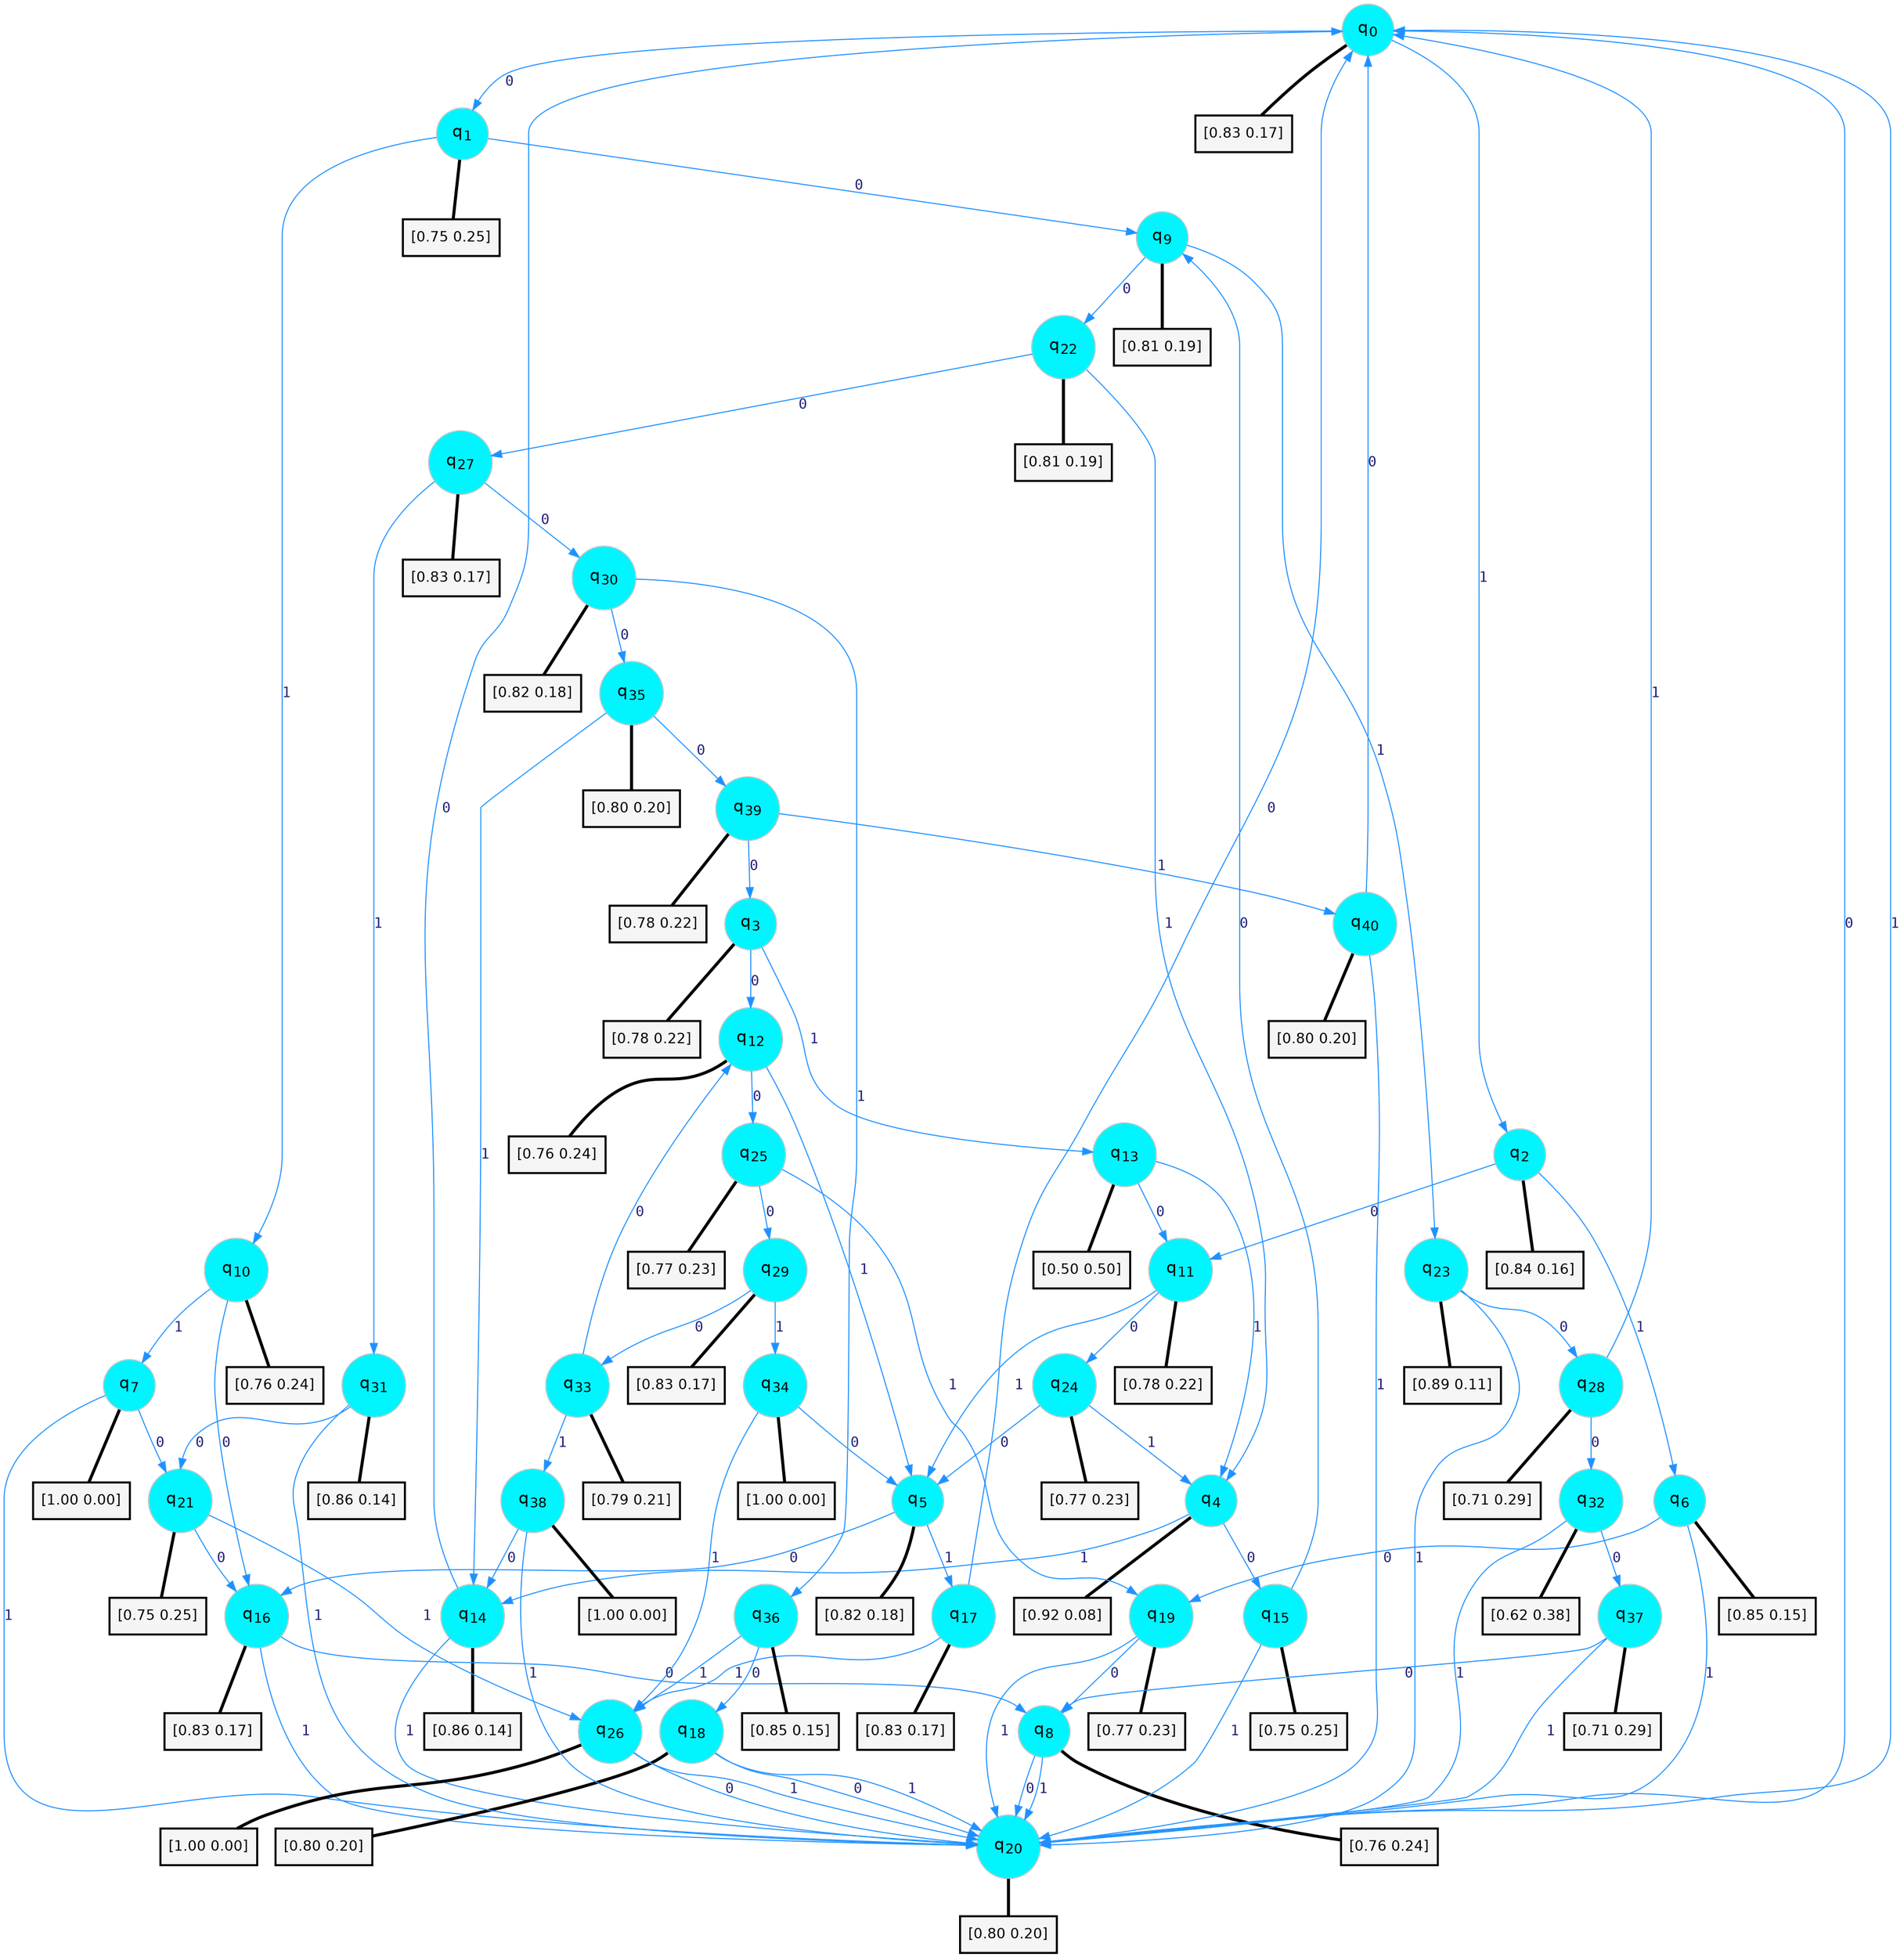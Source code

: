 digraph G {
graph [
bgcolor=transparent, dpi=300, rankdir=TD, size="40,25"];
node [
color=gray, fillcolor=turquoise1, fontcolor=black, fontname=Helvetica, fontsize=16, fontweight=bold, shape=circle, style=filled];
edge [
arrowsize=1, color=dodgerblue1, fontcolor=midnightblue, fontname=courier, fontweight=bold, penwidth=1, style=solid, weight=20];
0[label=<q<SUB>0</SUB>>];
1[label=<q<SUB>1</SUB>>];
2[label=<q<SUB>2</SUB>>];
3[label=<q<SUB>3</SUB>>];
4[label=<q<SUB>4</SUB>>];
5[label=<q<SUB>5</SUB>>];
6[label=<q<SUB>6</SUB>>];
7[label=<q<SUB>7</SUB>>];
8[label=<q<SUB>8</SUB>>];
9[label=<q<SUB>9</SUB>>];
10[label=<q<SUB>10</SUB>>];
11[label=<q<SUB>11</SUB>>];
12[label=<q<SUB>12</SUB>>];
13[label=<q<SUB>13</SUB>>];
14[label=<q<SUB>14</SUB>>];
15[label=<q<SUB>15</SUB>>];
16[label=<q<SUB>16</SUB>>];
17[label=<q<SUB>17</SUB>>];
18[label=<q<SUB>18</SUB>>];
19[label=<q<SUB>19</SUB>>];
20[label=<q<SUB>20</SUB>>];
21[label=<q<SUB>21</SUB>>];
22[label=<q<SUB>22</SUB>>];
23[label=<q<SUB>23</SUB>>];
24[label=<q<SUB>24</SUB>>];
25[label=<q<SUB>25</SUB>>];
26[label=<q<SUB>26</SUB>>];
27[label=<q<SUB>27</SUB>>];
28[label=<q<SUB>28</SUB>>];
29[label=<q<SUB>29</SUB>>];
30[label=<q<SUB>30</SUB>>];
31[label=<q<SUB>31</SUB>>];
32[label=<q<SUB>32</SUB>>];
33[label=<q<SUB>33</SUB>>];
34[label=<q<SUB>34</SUB>>];
35[label=<q<SUB>35</SUB>>];
36[label=<q<SUB>36</SUB>>];
37[label=<q<SUB>37</SUB>>];
38[label=<q<SUB>38</SUB>>];
39[label=<q<SUB>39</SUB>>];
40[label=<q<SUB>40</SUB>>];
41[label="[0.83 0.17]", shape=box,fontcolor=black, fontname=Helvetica, fontsize=14, penwidth=2, fillcolor=whitesmoke,color=black];
42[label="[0.75 0.25]", shape=box,fontcolor=black, fontname=Helvetica, fontsize=14, penwidth=2, fillcolor=whitesmoke,color=black];
43[label="[0.84 0.16]", shape=box,fontcolor=black, fontname=Helvetica, fontsize=14, penwidth=2, fillcolor=whitesmoke,color=black];
44[label="[0.78 0.22]", shape=box,fontcolor=black, fontname=Helvetica, fontsize=14, penwidth=2, fillcolor=whitesmoke,color=black];
45[label="[0.92 0.08]", shape=box,fontcolor=black, fontname=Helvetica, fontsize=14, penwidth=2, fillcolor=whitesmoke,color=black];
46[label="[0.82 0.18]", shape=box,fontcolor=black, fontname=Helvetica, fontsize=14, penwidth=2, fillcolor=whitesmoke,color=black];
47[label="[0.85 0.15]", shape=box,fontcolor=black, fontname=Helvetica, fontsize=14, penwidth=2, fillcolor=whitesmoke,color=black];
48[label="[1.00 0.00]", shape=box,fontcolor=black, fontname=Helvetica, fontsize=14, penwidth=2, fillcolor=whitesmoke,color=black];
49[label="[0.76 0.24]", shape=box,fontcolor=black, fontname=Helvetica, fontsize=14, penwidth=2, fillcolor=whitesmoke,color=black];
50[label="[0.81 0.19]", shape=box,fontcolor=black, fontname=Helvetica, fontsize=14, penwidth=2, fillcolor=whitesmoke,color=black];
51[label="[0.76 0.24]", shape=box,fontcolor=black, fontname=Helvetica, fontsize=14, penwidth=2, fillcolor=whitesmoke,color=black];
52[label="[0.78 0.22]", shape=box,fontcolor=black, fontname=Helvetica, fontsize=14, penwidth=2, fillcolor=whitesmoke,color=black];
53[label="[0.76 0.24]", shape=box,fontcolor=black, fontname=Helvetica, fontsize=14, penwidth=2, fillcolor=whitesmoke,color=black];
54[label="[0.50 0.50]", shape=box,fontcolor=black, fontname=Helvetica, fontsize=14, penwidth=2, fillcolor=whitesmoke,color=black];
55[label="[0.86 0.14]", shape=box,fontcolor=black, fontname=Helvetica, fontsize=14, penwidth=2, fillcolor=whitesmoke,color=black];
56[label="[0.75 0.25]", shape=box,fontcolor=black, fontname=Helvetica, fontsize=14, penwidth=2, fillcolor=whitesmoke,color=black];
57[label="[0.83 0.17]", shape=box,fontcolor=black, fontname=Helvetica, fontsize=14, penwidth=2, fillcolor=whitesmoke,color=black];
58[label="[0.83 0.17]", shape=box,fontcolor=black, fontname=Helvetica, fontsize=14, penwidth=2, fillcolor=whitesmoke,color=black];
59[label="[0.80 0.20]", shape=box,fontcolor=black, fontname=Helvetica, fontsize=14, penwidth=2, fillcolor=whitesmoke,color=black];
60[label="[0.77 0.23]", shape=box,fontcolor=black, fontname=Helvetica, fontsize=14, penwidth=2, fillcolor=whitesmoke,color=black];
61[label="[0.80 0.20]", shape=box,fontcolor=black, fontname=Helvetica, fontsize=14, penwidth=2, fillcolor=whitesmoke,color=black];
62[label="[0.75 0.25]", shape=box,fontcolor=black, fontname=Helvetica, fontsize=14, penwidth=2, fillcolor=whitesmoke,color=black];
63[label="[0.81 0.19]", shape=box,fontcolor=black, fontname=Helvetica, fontsize=14, penwidth=2, fillcolor=whitesmoke,color=black];
64[label="[0.89 0.11]", shape=box,fontcolor=black, fontname=Helvetica, fontsize=14, penwidth=2, fillcolor=whitesmoke,color=black];
65[label="[0.77 0.23]", shape=box,fontcolor=black, fontname=Helvetica, fontsize=14, penwidth=2, fillcolor=whitesmoke,color=black];
66[label="[0.77 0.23]", shape=box,fontcolor=black, fontname=Helvetica, fontsize=14, penwidth=2, fillcolor=whitesmoke,color=black];
67[label="[1.00 0.00]", shape=box,fontcolor=black, fontname=Helvetica, fontsize=14, penwidth=2, fillcolor=whitesmoke,color=black];
68[label="[0.83 0.17]", shape=box,fontcolor=black, fontname=Helvetica, fontsize=14, penwidth=2, fillcolor=whitesmoke,color=black];
69[label="[0.71 0.29]", shape=box,fontcolor=black, fontname=Helvetica, fontsize=14, penwidth=2, fillcolor=whitesmoke,color=black];
70[label="[0.83 0.17]", shape=box,fontcolor=black, fontname=Helvetica, fontsize=14, penwidth=2, fillcolor=whitesmoke,color=black];
71[label="[0.82 0.18]", shape=box,fontcolor=black, fontname=Helvetica, fontsize=14, penwidth=2, fillcolor=whitesmoke,color=black];
72[label="[0.86 0.14]", shape=box,fontcolor=black, fontname=Helvetica, fontsize=14, penwidth=2, fillcolor=whitesmoke,color=black];
73[label="[0.62 0.38]", shape=box,fontcolor=black, fontname=Helvetica, fontsize=14, penwidth=2, fillcolor=whitesmoke,color=black];
74[label="[0.79 0.21]", shape=box,fontcolor=black, fontname=Helvetica, fontsize=14, penwidth=2, fillcolor=whitesmoke,color=black];
75[label="[1.00 0.00]", shape=box,fontcolor=black, fontname=Helvetica, fontsize=14, penwidth=2, fillcolor=whitesmoke,color=black];
76[label="[0.80 0.20]", shape=box,fontcolor=black, fontname=Helvetica, fontsize=14, penwidth=2, fillcolor=whitesmoke,color=black];
77[label="[0.85 0.15]", shape=box,fontcolor=black, fontname=Helvetica, fontsize=14, penwidth=2, fillcolor=whitesmoke,color=black];
78[label="[0.71 0.29]", shape=box,fontcolor=black, fontname=Helvetica, fontsize=14, penwidth=2, fillcolor=whitesmoke,color=black];
79[label="[1.00 0.00]", shape=box,fontcolor=black, fontname=Helvetica, fontsize=14, penwidth=2, fillcolor=whitesmoke,color=black];
80[label="[0.78 0.22]", shape=box,fontcolor=black, fontname=Helvetica, fontsize=14, penwidth=2, fillcolor=whitesmoke,color=black];
81[label="[0.80 0.20]", shape=box,fontcolor=black, fontname=Helvetica, fontsize=14, penwidth=2, fillcolor=whitesmoke,color=black];
0->1 [label=0];
0->2 [label=1];
0->41 [arrowhead=none, penwidth=3,color=black];
1->9 [label=0];
1->10 [label=1];
1->42 [arrowhead=none, penwidth=3,color=black];
2->11 [label=0];
2->6 [label=1];
2->43 [arrowhead=none, penwidth=3,color=black];
3->12 [label=0];
3->13 [label=1];
3->44 [arrowhead=none, penwidth=3,color=black];
4->15 [label=0];
4->14 [label=1];
4->45 [arrowhead=none, penwidth=3,color=black];
5->16 [label=0];
5->17 [label=1];
5->46 [arrowhead=none, penwidth=3,color=black];
6->19 [label=0];
6->20 [label=1];
6->47 [arrowhead=none, penwidth=3,color=black];
7->21 [label=0];
7->20 [label=1];
7->48 [arrowhead=none, penwidth=3,color=black];
8->20 [label=0];
8->20 [label=1];
8->49 [arrowhead=none, penwidth=3,color=black];
9->22 [label=0];
9->23 [label=1];
9->50 [arrowhead=none, penwidth=3,color=black];
10->16 [label=0];
10->7 [label=1];
10->51 [arrowhead=none, penwidth=3,color=black];
11->24 [label=0];
11->5 [label=1];
11->52 [arrowhead=none, penwidth=3,color=black];
12->25 [label=0];
12->5 [label=1];
12->53 [arrowhead=none, penwidth=3,color=black];
13->11 [label=0];
13->4 [label=1];
13->54 [arrowhead=none, penwidth=3,color=black];
14->0 [label=0];
14->20 [label=1];
14->55 [arrowhead=none, penwidth=3,color=black];
15->9 [label=0];
15->20 [label=1];
15->56 [arrowhead=none, penwidth=3,color=black];
16->8 [label=0];
16->20 [label=1];
16->57 [arrowhead=none, penwidth=3,color=black];
17->0 [label=0];
17->26 [label=1];
17->58 [arrowhead=none, penwidth=3,color=black];
18->20 [label=0];
18->20 [label=1];
18->59 [arrowhead=none, penwidth=3,color=black];
19->8 [label=0];
19->20 [label=1];
19->60 [arrowhead=none, penwidth=3,color=black];
20->0 [label=0];
20->0 [label=1];
20->61 [arrowhead=none, penwidth=3,color=black];
21->16 [label=0];
21->26 [label=1];
21->62 [arrowhead=none, penwidth=3,color=black];
22->27 [label=0];
22->4 [label=1];
22->63 [arrowhead=none, penwidth=3,color=black];
23->28 [label=0];
23->20 [label=1];
23->64 [arrowhead=none, penwidth=3,color=black];
24->5 [label=0];
24->4 [label=1];
24->65 [arrowhead=none, penwidth=3,color=black];
25->29 [label=0];
25->19 [label=1];
25->66 [arrowhead=none, penwidth=3,color=black];
26->20 [label=0];
26->20 [label=1];
26->67 [arrowhead=none, penwidth=3,color=black];
27->30 [label=0];
27->31 [label=1];
27->68 [arrowhead=none, penwidth=3,color=black];
28->32 [label=0];
28->0 [label=1];
28->69 [arrowhead=none, penwidth=3,color=black];
29->33 [label=0];
29->34 [label=1];
29->70 [arrowhead=none, penwidth=3,color=black];
30->35 [label=0];
30->36 [label=1];
30->71 [arrowhead=none, penwidth=3,color=black];
31->21 [label=0];
31->20 [label=1];
31->72 [arrowhead=none, penwidth=3,color=black];
32->37 [label=0];
32->20 [label=1];
32->73 [arrowhead=none, penwidth=3,color=black];
33->12 [label=0];
33->38 [label=1];
33->74 [arrowhead=none, penwidth=3,color=black];
34->5 [label=0];
34->26 [label=1];
34->75 [arrowhead=none, penwidth=3,color=black];
35->39 [label=0];
35->14 [label=1];
35->76 [arrowhead=none, penwidth=3,color=black];
36->18 [label=0];
36->26 [label=1];
36->77 [arrowhead=none, penwidth=3,color=black];
37->8 [label=0];
37->20 [label=1];
37->78 [arrowhead=none, penwidth=3,color=black];
38->14 [label=0];
38->20 [label=1];
38->79 [arrowhead=none, penwidth=3,color=black];
39->3 [label=0];
39->40 [label=1];
39->80 [arrowhead=none, penwidth=3,color=black];
40->0 [label=0];
40->20 [label=1];
40->81 [arrowhead=none, penwidth=3,color=black];
}

